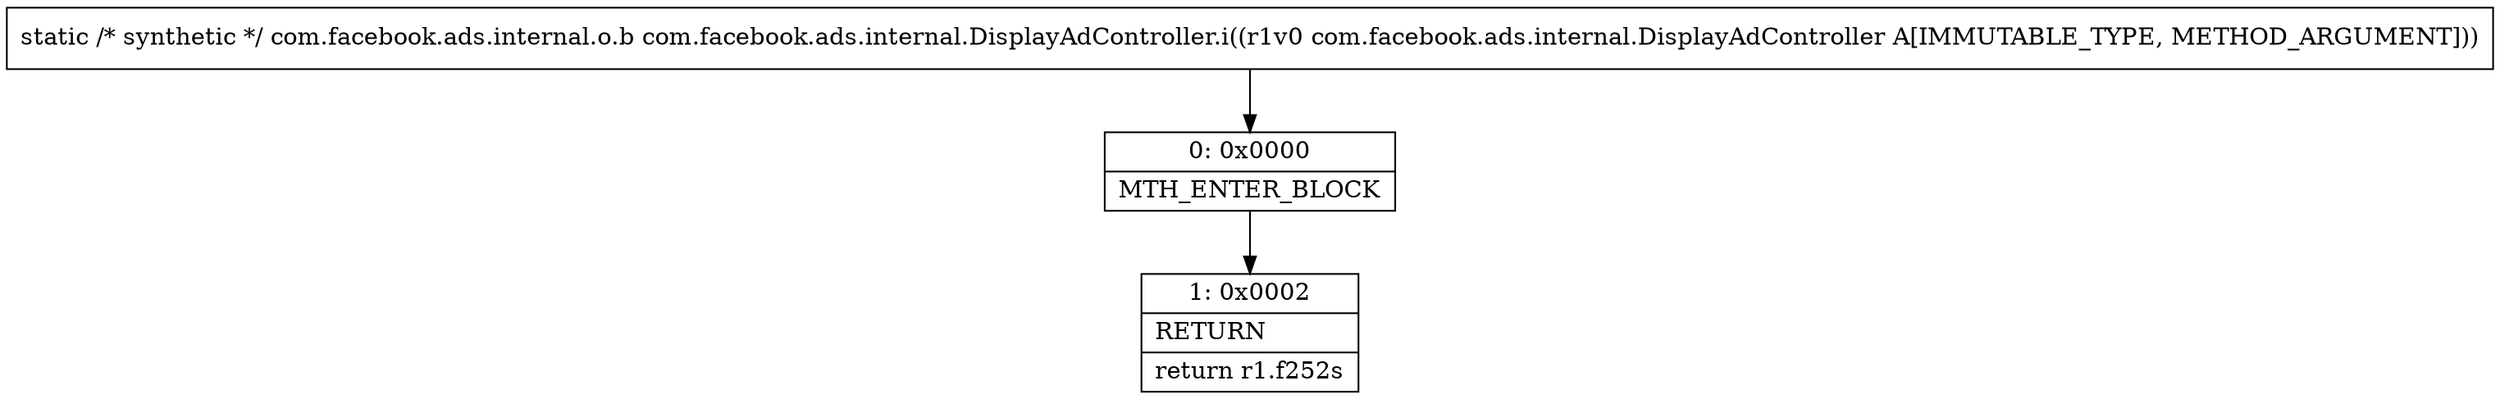 digraph "CFG forcom.facebook.ads.internal.DisplayAdController.i(Lcom\/facebook\/ads\/internal\/DisplayAdController;)Lcom\/facebook\/ads\/internal\/o\/b;" {
Node_0 [shape=record,label="{0\:\ 0x0000|MTH_ENTER_BLOCK\l}"];
Node_1 [shape=record,label="{1\:\ 0x0002|RETURN\l|return r1.f252s\l}"];
MethodNode[shape=record,label="{static \/* synthetic *\/ com.facebook.ads.internal.o.b com.facebook.ads.internal.DisplayAdController.i((r1v0 com.facebook.ads.internal.DisplayAdController A[IMMUTABLE_TYPE, METHOD_ARGUMENT])) }"];
MethodNode -> Node_0;
Node_0 -> Node_1;
}

